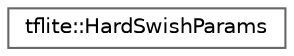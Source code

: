 digraph "Graphical Class Hierarchy"
{
 // LATEX_PDF_SIZE
  bgcolor="transparent";
  edge [fontname=Helvetica,fontsize=10,labelfontname=Helvetica,labelfontsize=10];
  node [fontname=Helvetica,fontsize=10,shape=box,height=0.2,width=0.4];
  rankdir="LR";
  Node0 [id="Node000000",label="tflite::HardSwishParams",height=0.2,width=0.4,color="grey40", fillcolor="white", style="filled",URL="$structtflite_1_1_hard_swish_params.html",tooltip=" "];
}
